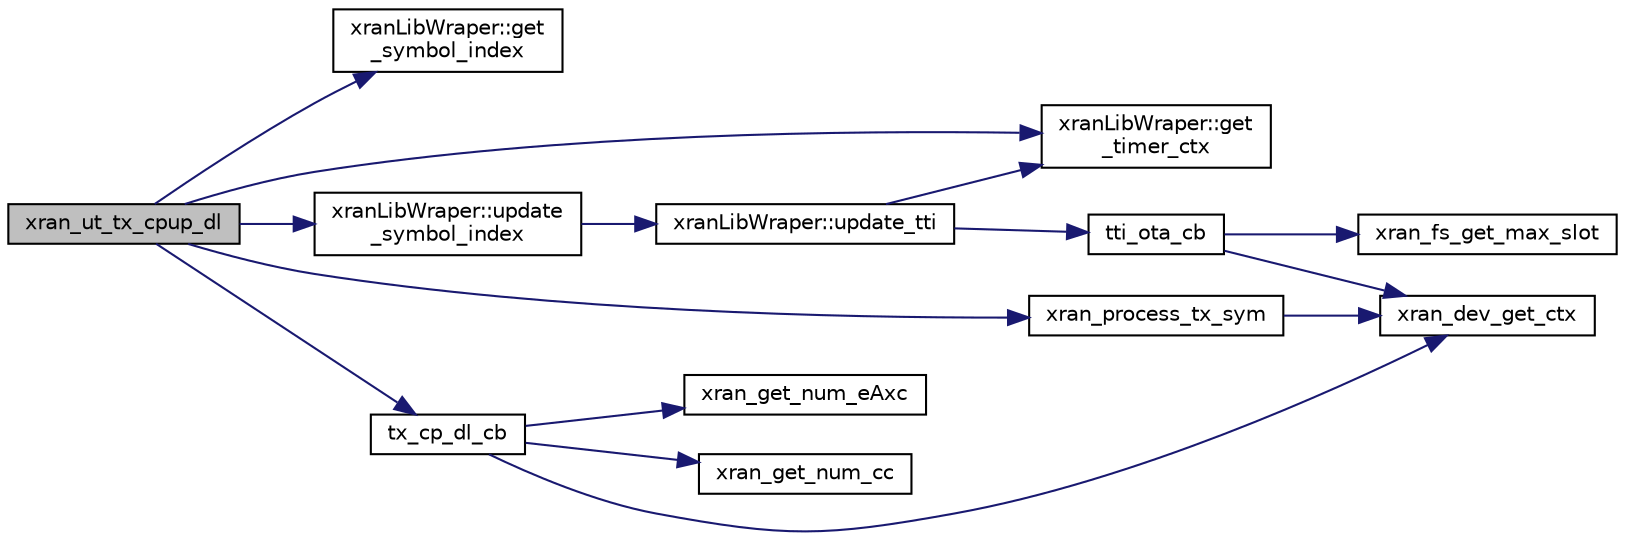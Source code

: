digraph "xran_ut_tx_cpup_dl"
{
 // LATEX_PDF_SIZE
  edge [fontname="Helvetica",fontsize="10",labelfontname="Helvetica",labelfontsize="10"];
  node [fontname="Helvetica",fontsize="10",shape=record];
  rankdir="LR";
  Node1 [label="xran_ut_tx_cpup_dl",height=0.2,width=0.4,color="black", fillcolor="grey75", style="filled", fontcolor="black",tooltip=" "];
  Node1 -> Node2 [color="midnightblue",fontsize="10",style="solid",fontname="Helvetica"];
  Node2 [label="xranLibWraper::get\l_symbol_index",height=0.2,width=0.4,color="black", fillcolor="white", style="filled",URL="$classxran_lib_wraper.html#ab795436cc8b07e2b0d665502274b30e6",tooltip=" "];
  Node1 -> Node3 [color="midnightblue",fontsize="10",style="solid",fontname="Helvetica"];
  Node3 [label="xranLibWraper::get\l_timer_ctx",height=0.2,width=0.4,color="black", fillcolor="white", style="filled",URL="$classxran_lib_wraper.html#a1ffad42e0cccdbc800d3dbef66f52d45",tooltip=" "];
  Node1 -> Node4 [color="midnightblue",fontsize="10",style="solid",fontname="Helvetica"];
  Node4 [label="tx_cp_dl_cb",height=0.2,width=0.4,color="black", fillcolor="white", style="filled",URL="$chain__tests_8cc.html#a4474e27c827459f3af40954b0c6f962b",tooltip=" "];
  Node4 -> Node5 [color="midnightblue",fontsize="10",style="solid",fontname="Helvetica"];
  Node5 [label="xran_dev_get_ctx",height=0.2,width=0.4,color="black", fillcolor="white", style="filled",URL="$xran__main_8c.html#aa09e72e94d2a1d891e86f4c09b0f8b21",tooltip=" "];
  Node4 -> Node6 [color="midnightblue",fontsize="10",style="solid",fontname="Helvetica"];
  Node6 [label="xran_get_num_cc",height=0.2,width=0.4,color="black", fillcolor="white", style="filled",URL="$xran__main_8c.html#ad51ee5b7f1f27c770f1eb658b5ee523e",tooltip="Get the configuration of the number of component carriers."];
  Node4 -> Node7 [color="midnightblue",fontsize="10",style="solid",fontname="Helvetica"];
  Node7 [label="xran_get_num_eAxc",height=0.2,width=0.4,color="black", fillcolor="white", style="filled",URL="$xran__main_8c.html#a3fc01469558ddf728239d59038ac5803",tooltip="Get the configuration of the number of antenna for UL."];
  Node1 -> Node8 [color="midnightblue",fontsize="10",style="solid",fontname="Helvetica"];
  Node8 [label="xranLibWraper::update\l_symbol_index",height=0.2,width=0.4,color="black", fillcolor="white", style="filled",URL="$classxran_lib_wraper.html#ac4ce5a18c687ee515676e035359a1e89",tooltip=" "];
  Node8 -> Node9 [color="midnightblue",fontsize="10",style="solid",fontname="Helvetica"];
  Node9 [label="xranLibWraper::update_tti",height=0.2,width=0.4,color="black", fillcolor="white", style="filled",URL="$classxran_lib_wraper.html#a3783fbb2a26b8a0530c489850a905a38",tooltip=" "];
  Node9 -> Node3 [color="midnightblue",fontsize="10",style="solid",fontname="Helvetica"];
  Node9 -> Node10 [color="midnightblue",fontsize="10",style="solid",fontname="Helvetica"];
  Node10 [label="tti_ota_cb",height=0.2,width=0.4,color="black", fillcolor="white", style="filled",URL="$xran__lib__wrap_8hpp.html#a9c3700d61ba446fa9b05cca2ca9018ab",tooltip=" "];
  Node10 -> Node5 [color="midnightblue",fontsize="10",style="solid",fontname="Helvetica"];
  Node10 -> Node11 [color="midnightblue",fontsize="10",style="solid",fontname="Helvetica"];
  Node11 [label="xran_fs_get_max_slot",height=0.2,width=0.4,color="black", fillcolor="white", style="filled",URL="$xran__frame__struct_8c.html#a7f5a87395d3930f222e58976960c99e2",tooltip=" "];
  Node1 -> Node12 [color="midnightblue",fontsize="10",style="solid",fontname="Helvetica"];
  Node12 [label="xran_process_tx_sym",height=0.2,width=0.4,color="black", fillcolor="white", style="filled",URL="$chain__tests_8cc.html#a5b3b3bf6af57ee77a2bb1701ad24c7db",tooltip=" "];
  Node12 -> Node5 [color="midnightblue",fontsize="10",style="solid",fontname="Helvetica"];
}
